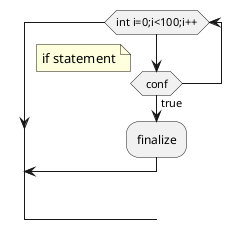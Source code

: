 {
  "sha1": "g92ezpmct6t89viecz8md8wmionb7mb",
  "insertion": {
    "when": "2024-06-01T09:03:07.411Z",
    "url": "https://forum.plantuml.net/14819/the-combination-while-note-break-statements-does-draw-figure",
    "user": "plantuml@gmail.com"
  }
}
@startuml
while(int i=0;i<100;i++)
   if ( conf ) then (true)
    note right
       if statement
    end note
    :finalize;
    break
   endif
end while
@enduml
